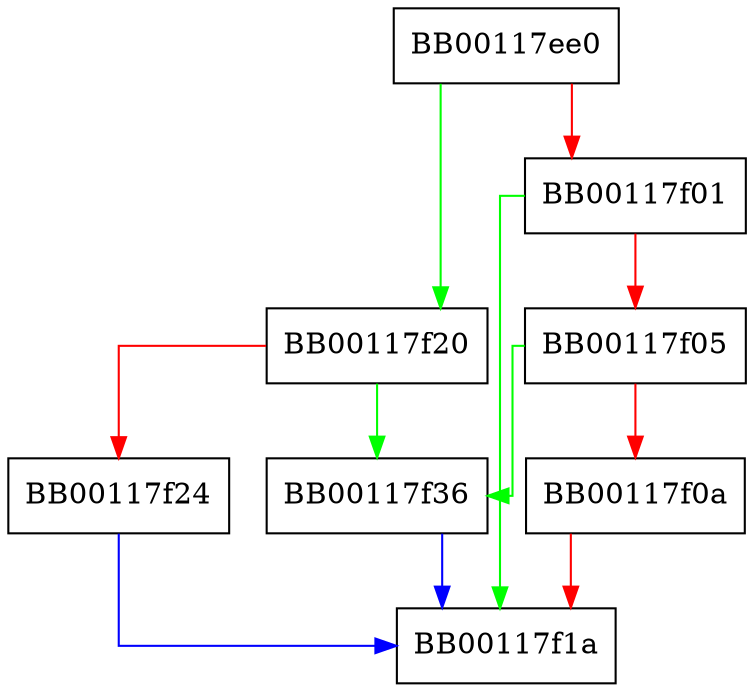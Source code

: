digraph FUN_00117ee0 {
  node [shape="box"];
  graph [splines=ortho];
  BB00117ee0 -> BB00117f20 [color="green"];
  BB00117ee0 -> BB00117f01 [color="red"];
  BB00117f01 -> BB00117f1a [color="green"];
  BB00117f01 -> BB00117f05 [color="red"];
  BB00117f05 -> BB00117f36 [color="green"];
  BB00117f05 -> BB00117f0a [color="red"];
  BB00117f0a -> BB00117f1a [color="red"];
  BB00117f20 -> BB00117f36 [color="green"];
  BB00117f20 -> BB00117f24 [color="red"];
  BB00117f24 -> BB00117f1a [color="blue"];
  BB00117f36 -> BB00117f1a [color="blue"];
}